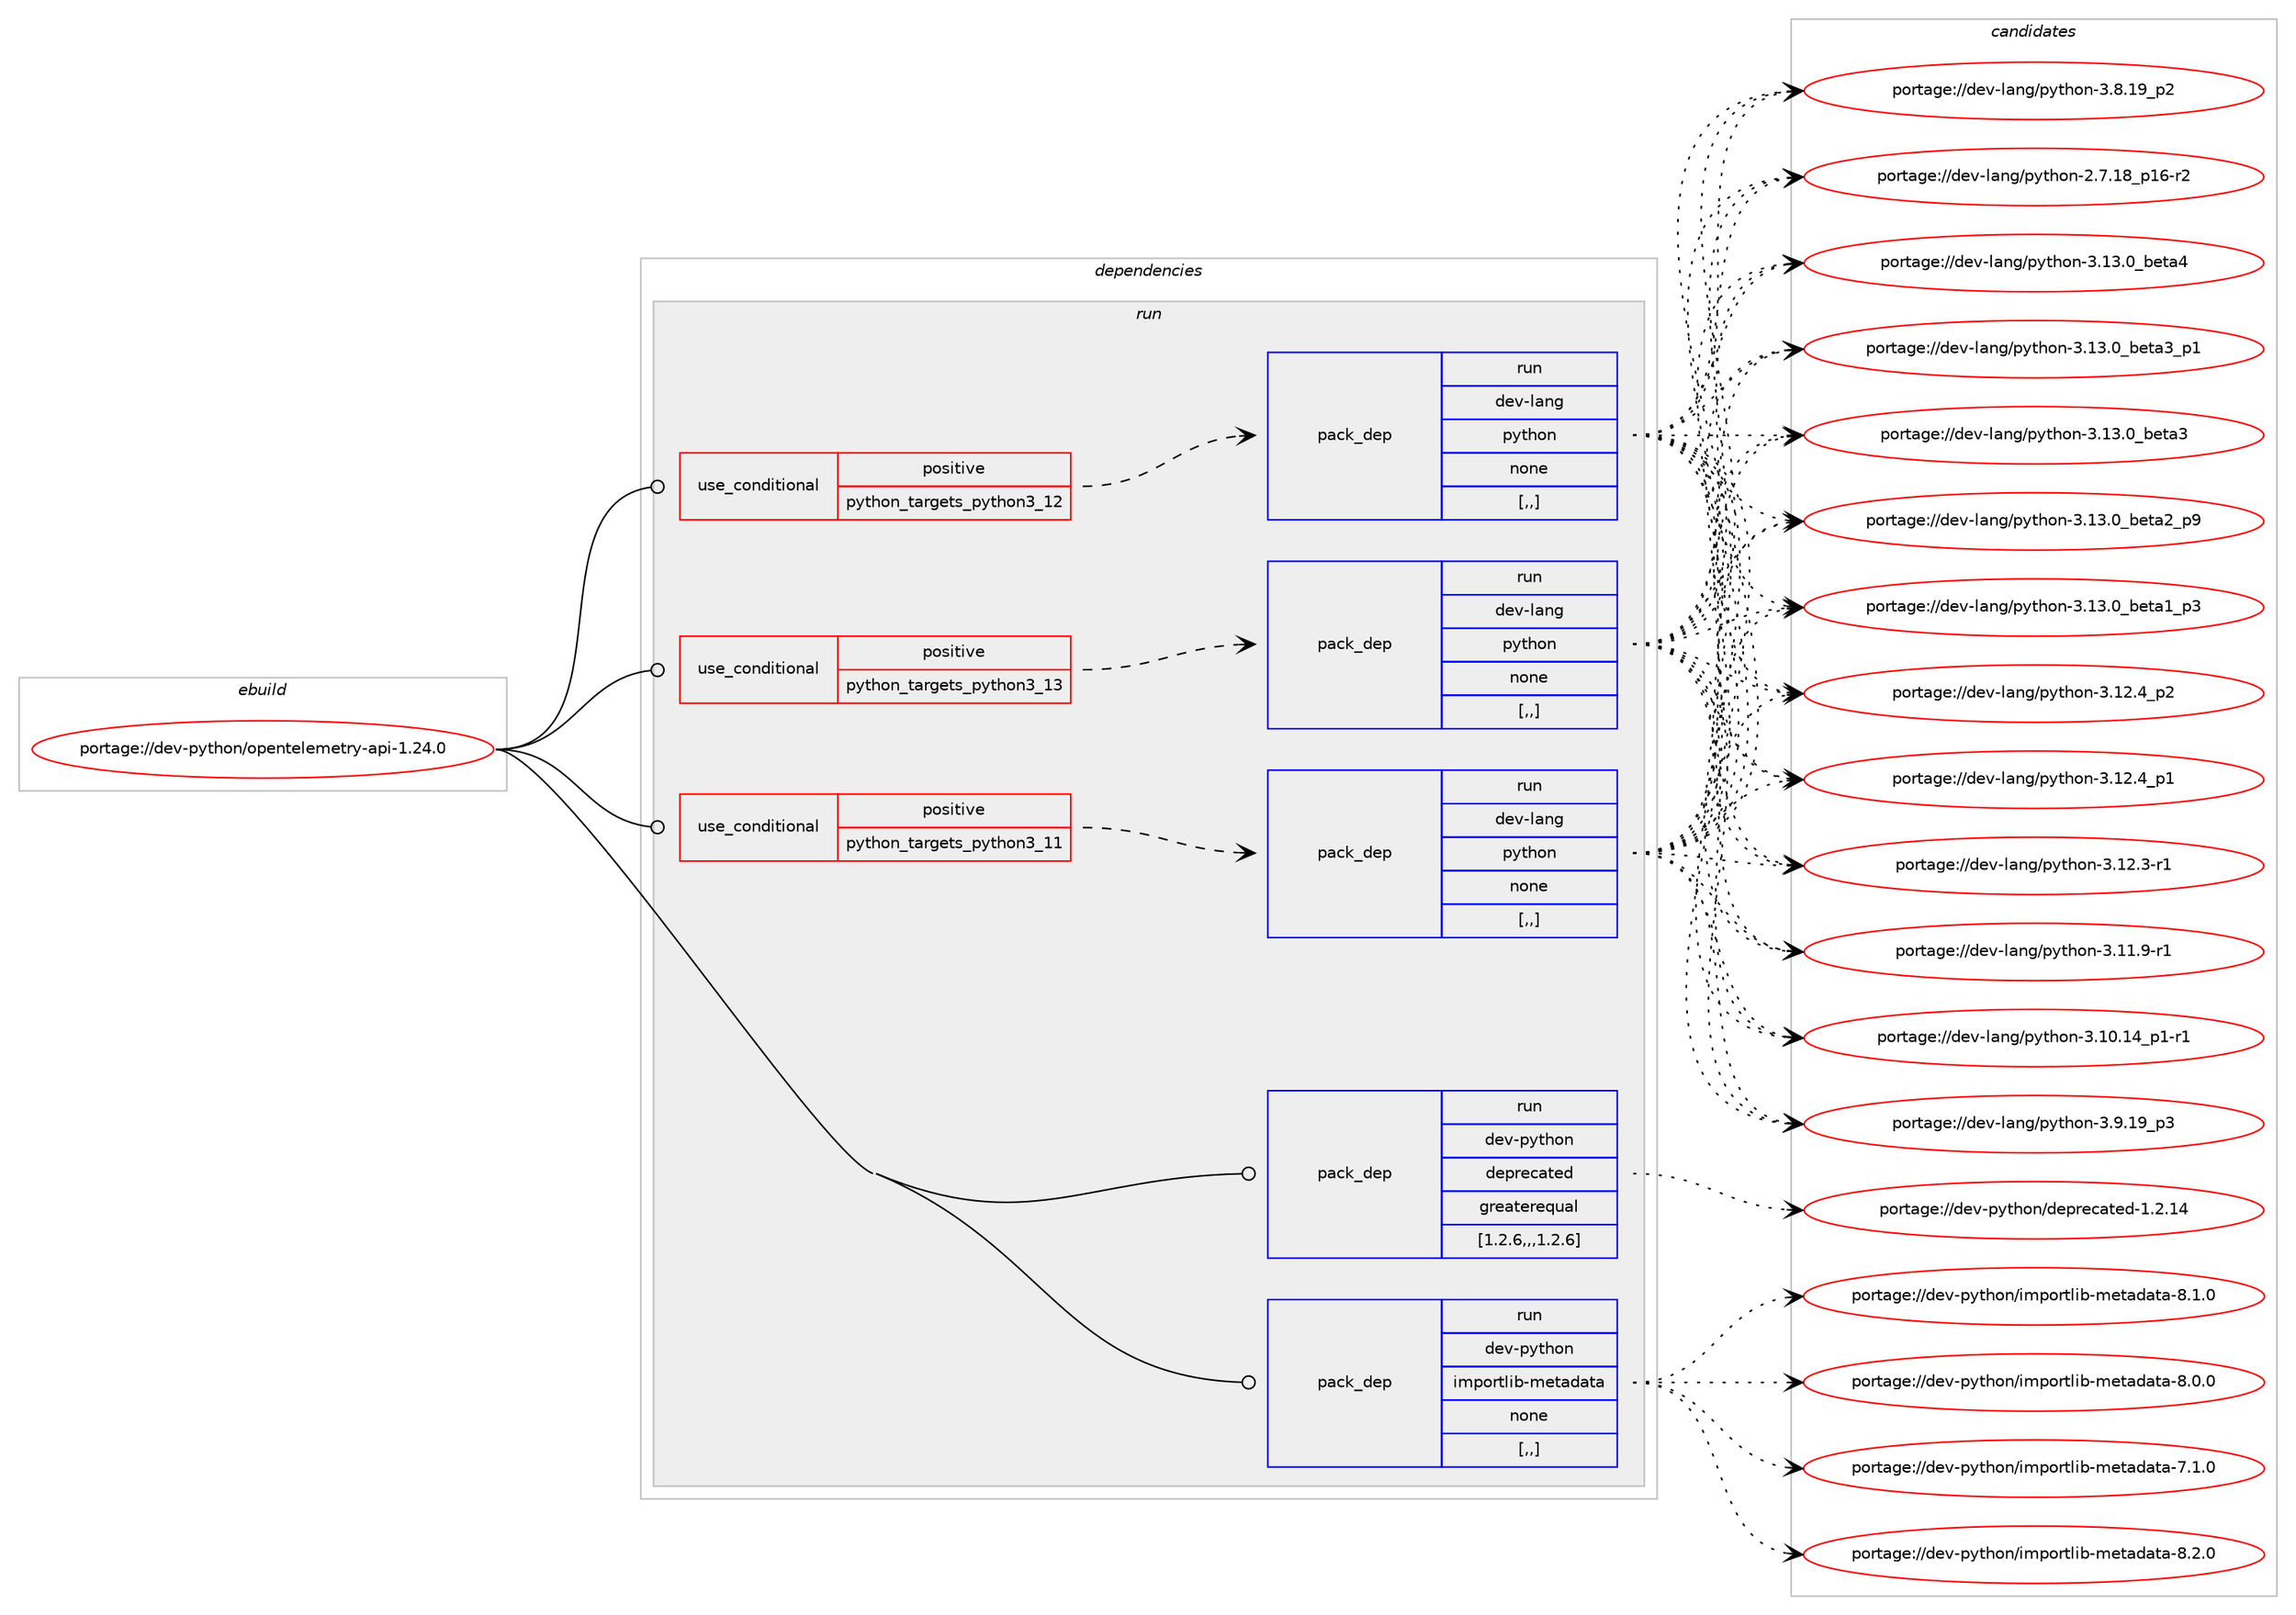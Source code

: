 digraph prolog {

# *************
# Graph options
# *************

newrank=true;
concentrate=true;
compound=true;
graph [rankdir=LR,fontname=Helvetica,fontsize=10,ranksep=1.5];#, ranksep=2.5, nodesep=0.2];
edge  [arrowhead=vee];
node  [fontname=Helvetica,fontsize=10];

# **********
# The ebuild
# **********

subgraph cluster_leftcol {
color=gray;
label=<<i>ebuild</i>>;
id [label="portage://dev-python/opentelemetry-api-1.24.0", color=red, width=4, href="../dev-python/opentelemetry-api-1.24.0.svg"];
}

# ****************
# The dependencies
# ****************

subgraph cluster_midcol {
color=gray;
label=<<i>dependencies</i>>;
subgraph cluster_compile {
fillcolor="#eeeeee";
style=filled;
label=<<i>compile</i>>;
}
subgraph cluster_compileandrun {
fillcolor="#eeeeee";
style=filled;
label=<<i>compile and run</i>>;
}
subgraph cluster_run {
fillcolor="#eeeeee";
style=filled;
label=<<i>run</i>>;
subgraph cond35528 {
dependency153245 [label=<<TABLE BORDER="0" CELLBORDER="1" CELLSPACING="0" CELLPADDING="4"><TR><TD ROWSPAN="3" CELLPADDING="10">use_conditional</TD></TR><TR><TD>positive</TD></TR><TR><TD>python_targets_python3_11</TD></TR></TABLE>>, shape=none, color=red];
subgraph pack116467 {
dependency153246 [label=<<TABLE BORDER="0" CELLBORDER="1" CELLSPACING="0" CELLPADDING="4" WIDTH="220"><TR><TD ROWSPAN="6" CELLPADDING="30">pack_dep</TD></TR><TR><TD WIDTH="110">run</TD></TR><TR><TD>dev-lang</TD></TR><TR><TD>python</TD></TR><TR><TD>none</TD></TR><TR><TD>[,,]</TD></TR></TABLE>>, shape=none, color=blue];
}
dependency153245:e -> dependency153246:w [weight=20,style="dashed",arrowhead="vee"];
}
id:e -> dependency153245:w [weight=20,style="solid",arrowhead="odot"];
subgraph cond35529 {
dependency153247 [label=<<TABLE BORDER="0" CELLBORDER="1" CELLSPACING="0" CELLPADDING="4"><TR><TD ROWSPAN="3" CELLPADDING="10">use_conditional</TD></TR><TR><TD>positive</TD></TR><TR><TD>python_targets_python3_12</TD></TR></TABLE>>, shape=none, color=red];
subgraph pack116468 {
dependency153248 [label=<<TABLE BORDER="0" CELLBORDER="1" CELLSPACING="0" CELLPADDING="4" WIDTH="220"><TR><TD ROWSPAN="6" CELLPADDING="30">pack_dep</TD></TR><TR><TD WIDTH="110">run</TD></TR><TR><TD>dev-lang</TD></TR><TR><TD>python</TD></TR><TR><TD>none</TD></TR><TR><TD>[,,]</TD></TR></TABLE>>, shape=none, color=blue];
}
dependency153247:e -> dependency153248:w [weight=20,style="dashed",arrowhead="vee"];
}
id:e -> dependency153247:w [weight=20,style="solid",arrowhead="odot"];
subgraph cond35530 {
dependency153249 [label=<<TABLE BORDER="0" CELLBORDER="1" CELLSPACING="0" CELLPADDING="4"><TR><TD ROWSPAN="3" CELLPADDING="10">use_conditional</TD></TR><TR><TD>positive</TD></TR><TR><TD>python_targets_python3_13</TD></TR></TABLE>>, shape=none, color=red];
subgraph pack116469 {
dependency153250 [label=<<TABLE BORDER="0" CELLBORDER="1" CELLSPACING="0" CELLPADDING="4" WIDTH="220"><TR><TD ROWSPAN="6" CELLPADDING="30">pack_dep</TD></TR><TR><TD WIDTH="110">run</TD></TR><TR><TD>dev-lang</TD></TR><TR><TD>python</TD></TR><TR><TD>none</TD></TR><TR><TD>[,,]</TD></TR></TABLE>>, shape=none, color=blue];
}
dependency153249:e -> dependency153250:w [weight=20,style="dashed",arrowhead="vee"];
}
id:e -> dependency153249:w [weight=20,style="solid",arrowhead="odot"];
subgraph pack116470 {
dependency153251 [label=<<TABLE BORDER="0" CELLBORDER="1" CELLSPACING="0" CELLPADDING="4" WIDTH="220"><TR><TD ROWSPAN="6" CELLPADDING="30">pack_dep</TD></TR><TR><TD WIDTH="110">run</TD></TR><TR><TD>dev-python</TD></TR><TR><TD>deprecated</TD></TR><TR><TD>greaterequal</TD></TR><TR><TD>[1.2.6,,,1.2.6]</TD></TR></TABLE>>, shape=none, color=blue];
}
id:e -> dependency153251:w [weight=20,style="solid",arrowhead="odot"];
subgraph pack116471 {
dependency153252 [label=<<TABLE BORDER="0" CELLBORDER="1" CELLSPACING="0" CELLPADDING="4" WIDTH="220"><TR><TD ROWSPAN="6" CELLPADDING="30">pack_dep</TD></TR><TR><TD WIDTH="110">run</TD></TR><TR><TD>dev-python</TD></TR><TR><TD>importlib-metadata</TD></TR><TR><TD>none</TD></TR><TR><TD>[,,]</TD></TR></TABLE>>, shape=none, color=blue];
}
id:e -> dependency153252:w [weight=20,style="solid",arrowhead="odot"];
}
}

# **************
# The candidates
# **************

subgraph cluster_choices {
rank=same;
color=gray;
label=<<i>candidates</i>>;

subgraph choice116467 {
color=black;
nodesep=1;
choice1001011184510897110103471121211161041111104551464951464895981011169752 [label="portage://dev-lang/python-3.13.0_beta4", color=red, width=4,href="../dev-lang/python-3.13.0_beta4.svg"];
choice10010111845108971101034711212111610411111045514649514648959810111697519511249 [label="portage://dev-lang/python-3.13.0_beta3_p1", color=red, width=4,href="../dev-lang/python-3.13.0_beta3_p1.svg"];
choice1001011184510897110103471121211161041111104551464951464895981011169751 [label="portage://dev-lang/python-3.13.0_beta3", color=red, width=4,href="../dev-lang/python-3.13.0_beta3.svg"];
choice10010111845108971101034711212111610411111045514649514648959810111697509511257 [label="portage://dev-lang/python-3.13.0_beta2_p9", color=red, width=4,href="../dev-lang/python-3.13.0_beta2_p9.svg"];
choice10010111845108971101034711212111610411111045514649514648959810111697499511251 [label="portage://dev-lang/python-3.13.0_beta1_p3", color=red, width=4,href="../dev-lang/python-3.13.0_beta1_p3.svg"];
choice100101118451089711010347112121116104111110455146495046529511250 [label="portage://dev-lang/python-3.12.4_p2", color=red, width=4,href="../dev-lang/python-3.12.4_p2.svg"];
choice100101118451089711010347112121116104111110455146495046529511249 [label="portage://dev-lang/python-3.12.4_p1", color=red, width=4,href="../dev-lang/python-3.12.4_p1.svg"];
choice100101118451089711010347112121116104111110455146495046514511449 [label="portage://dev-lang/python-3.12.3-r1", color=red, width=4,href="../dev-lang/python-3.12.3-r1.svg"];
choice100101118451089711010347112121116104111110455146494946574511449 [label="portage://dev-lang/python-3.11.9-r1", color=red, width=4,href="../dev-lang/python-3.11.9-r1.svg"];
choice100101118451089711010347112121116104111110455146494846495295112494511449 [label="portage://dev-lang/python-3.10.14_p1-r1", color=red, width=4,href="../dev-lang/python-3.10.14_p1-r1.svg"];
choice100101118451089711010347112121116104111110455146574649579511251 [label="portage://dev-lang/python-3.9.19_p3", color=red, width=4,href="../dev-lang/python-3.9.19_p3.svg"];
choice100101118451089711010347112121116104111110455146564649579511250 [label="portage://dev-lang/python-3.8.19_p2", color=red, width=4,href="../dev-lang/python-3.8.19_p2.svg"];
choice100101118451089711010347112121116104111110455046554649569511249544511450 [label="portage://dev-lang/python-2.7.18_p16-r2", color=red, width=4,href="../dev-lang/python-2.7.18_p16-r2.svg"];
dependency153246:e -> choice1001011184510897110103471121211161041111104551464951464895981011169752:w [style=dotted,weight="100"];
dependency153246:e -> choice10010111845108971101034711212111610411111045514649514648959810111697519511249:w [style=dotted,weight="100"];
dependency153246:e -> choice1001011184510897110103471121211161041111104551464951464895981011169751:w [style=dotted,weight="100"];
dependency153246:e -> choice10010111845108971101034711212111610411111045514649514648959810111697509511257:w [style=dotted,weight="100"];
dependency153246:e -> choice10010111845108971101034711212111610411111045514649514648959810111697499511251:w [style=dotted,weight="100"];
dependency153246:e -> choice100101118451089711010347112121116104111110455146495046529511250:w [style=dotted,weight="100"];
dependency153246:e -> choice100101118451089711010347112121116104111110455146495046529511249:w [style=dotted,weight="100"];
dependency153246:e -> choice100101118451089711010347112121116104111110455146495046514511449:w [style=dotted,weight="100"];
dependency153246:e -> choice100101118451089711010347112121116104111110455146494946574511449:w [style=dotted,weight="100"];
dependency153246:e -> choice100101118451089711010347112121116104111110455146494846495295112494511449:w [style=dotted,weight="100"];
dependency153246:e -> choice100101118451089711010347112121116104111110455146574649579511251:w [style=dotted,weight="100"];
dependency153246:e -> choice100101118451089711010347112121116104111110455146564649579511250:w [style=dotted,weight="100"];
dependency153246:e -> choice100101118451089711010347112121116104111110455046554649569511249544511450:w [style=dotted,weight="100"];
}
subgraph choice116468 {
color=black;
nodesep=1;
choice1001011184510897110103471121211161041111104551464951464895981011169752 [label="portage://dev-lang/python-3.13.0_beta4", color=red, width=4,href="../dev-lang/python-3.13.0_beta4.svg"];
choice10010111845108971101034711212111610411111045514649514648959810111697519511249 [label="portage://dev-lang/python-3.13.0_beta3_p1", color=red, width=4,href="../dev-lang/python-3.13.0_beta3_p1.svg"];
choice1001011184510897110103471121211161041111104551464951464895981011169751 [label="portage://dev-lang/python-3.13.0_beta3", color=red, width=4,href="../dev-lang/python-3.13.0_beta3.svg"];
choice10010111845108971101034711212111610411111045514649514648959810111697509511257 [label="portage://dev-lang/python-3.13.0_beta2_p9", color=red, width=4,href="../dev-lang/python-3.13.0_beta2_p9.svg"];
choice10010111845108971101034711212111610411111045514649514648959810111697499511251 [label="portage://dev-lang/python-3.13.0_beta1_p3", color=red, width=4,href="../dev-lang/python-3.13.0_beta1_p3.svg"];
choice100101118451089711010347112121116104111110455146495046529511250 [label="portage://dev-lang/python-3.12.4_p2", color=red, width=4,href="../dev-lang/python-3.12.4_p2.svg"];
choice100101118451089711010347112121116104111110455146495046529511249 [label="portage://dev-lang/python-3.12.4_p1", color=red, width=4,href="../dev-lang/python-3.12.4_p1.svg"];
choice100101118451089711010347112121116104111110455146495046514511449 [label="portage://dev-lang/python-3.12.3-r1", color=red, width=4,href="../dev-lang/python-3.12.3-r1.svg"];
choice100101118451089711010347112121116104111110455146494946574511449 [label="portage://dev-lang/python-3.11.9-r1", color=red, width=4,href="../dev-lang/python-3.11.9-r1.svg"];
choice100101118451089711010347112121116104111110455146494846495295112494511449 [label="portage://dev-lang/python-3.10.14_p1-r1", color=red, width=4,href="../dev-lang/python-3.10.14_p1-r1.svg"];
choice100101118451089711010347112121116104111110455146574649579511251 [label="portage://dev-lang/python-3.9.19_p3", color=red, width=4,href="../dev-lang/python-3.9.19_p3.svg"];
choice100101118451089711010347112121116104111110455146564649579511250 [label="portage://dev-lang/python-3.8.19_p2", color=red, width=4,href="../dev-lang/python-3.8.19_p2.svg"];
choice100101118451089711010347112121116104111110455046554649569511249544511450 [label="portage://dev-lang/python-2.7.18_p16-r2", color=red, width=4,href="../dev-lang/python-2.7.18_p16-r2.svg"];
dependency153248:e -> choice1001011184510897110103471121211161041111104551464951464895981011169752:w [style=dotted,weight="100"];
dependency153248:e -> choice10010111845108971101034711212111610411111045514649514648959810111697519511249:w [style=dotted,weight="100"];
dependency153248:e -> choice1001011184510897110103471121211161041111104551464951464895981011169751:w [style=dotted,weight="100"];
dependency153248:e -> choice10010111845108971101034711212111610411111045514649514648959810111697509511257:w [style=dotted,weight="100"];
dependency153248:e -> choice10010111845108971101034711212111610411111045514649514648959810111697499511251:w [style=dotted,weight="100"];
dependency153248:e -> choice100101118451089711010347112121116104111110455146495046529511250:w [style=dotted,weight="100"];
dependency153248:e -> choice100101118451089711010347112121116104111110455146495046529511249:w [style=dotted,weight="100"];
dependency153248:e -> choice100101118451089711010347112121116104111110455146495046514511449:w [style=dotted,weight="100"];
dependency153248:e -> choice100101118451089711010347112121116104111110455146494946574511449:w [style=dotted,weight="100"];
dependency153248:e -> choice100101118451089711010347112121116104111110455146494846495295112494511449:w [style=dotted,weight="100"];
dependency153248:e -> choice100101118451089711010347112121116104111110455146574649579511251:w [style=dotted,weight="100"];
dependency153248:e -> choice100101118451089711010347112121116104111110455146564649579511250:w [style=dotted,weight="100"];
dependency153248:e -> choice100101118451089711010347112121116104111110455046554649569511249544511450:w [style=dotted,weight="100"];
}
subgraph choice116469 {
color=black;
nodesep=1;
choice1001011184510897110103471121211161041111104551464951464895981011169752 [label="portage://dev-lang/python-3.13.0_beta4", color=red, width=4,href="../dev-lang/python-3.13.0_beta4.svg"];
choice10010111845108971101034711212111610411111045514649514648959810111697519511249 [label="portage://dev-lang/python-3.13.0_beta3_p1", color=red, width=4,href="../dev-lang/python-3.13.0_beta3_p1.svg"];
choice1001011184510897110103471121211161041111104551464951464895981011169751 [label="portage://dev-lang/python-3.13.0_beta3", color=red, width=4,href="../dev-lang/python-3.13.0_beta3.svg"];
choice10010111845108971101034711212111610411111045514649514648959810111697509511257 [label="portage://dev-lang/python-3.13.0_beta2_p9", color=red, width=4,href="../dev-lang/python-3.13.0_beta2_p9.svg"];
choice10010111845108971101034711212111610411111045514649514648959810111697499511251 [label="portage://dev-lang/python-3.13.0_beta1_p3", color=red, width=4,href="../dev-lang/python-3.13.0_beta1_p3.svg"];
choice100101118451089711010347112121116104111110455146495046529511250 [label="portage://dev-lang/python-3.12.4_p2", color=red, width=4,href="../dev-lang/python-3.12.4_p2.svg"];
choice100101118451089711010347112121116104111110455146495046529511249 [label="portage://dev-lang/python-3.12.4_p1", color=red, width=4,href="../dev-lang/python-3.12.4_p1.svg"];
choice100101118451089711010347112121116104111110455146495046514511449 [label="portage://dev-lang/python-3.12.3-r1", color=red, width=4,href="../dev-lang/python-3.12.3-r1.svg"];
choice100101118451089711010347112121116104111110455146494946574511449 [label="portage://dev-lang/python-3.11.9-r1", color=red, width=4,href="../dev-lang/python-3.11.9-r1.svg"];
choice100101118451089711010347112121116104111110455146494846495295112494511449 [label="portage://dev-lang/python-3.10.14_p1-r1", color=red, width=4,href="../dev-lang/python-3.10.14_p1-r1.svg"];
choice100101118451089711010347112121116104111110455146574649579511251 [label="portage://dev-lang/python-3.9.19_p3", color=red, width=4,href="../dev-lang/python-3.9.19_p3.svg"];
choice100101118451089711010347112121116104111110455146564649579511250 [label="portage://dev-lang/python-3.8.19_p2", color=red, width=4,href="../dev-lang/python-3.8.19_p2.svg"];
choice100101118451089711010347112121116104111110455046554649569511249544511450 [label="portage://dev-lang/python-2.7.18_p16-r2", color=red, width=4,href="../dev-lang/python-2.7.18_p16-r2.svg"];
dependency153250:e -> choice1001011184510897110103471121211161041111104551464951464895981011169752:w [style=dotted,weight="100"];
dependency153250:e -> choice10010111845108971101034711212111610411111045514649514648959810111697519511249:w [style=dotted,weight="100"];
dependency153250:e -> choice1001011184510897110103471121211161041111104551464951464895981011169751:w [style=dotted,weight="100"];
dependency153250:e -> choice10010111845108971101034711212111610411111045514649514648959810111697509511257:w [style=dotted,weight="100"];
dependency153250:e -> choice10010111845108971101034711212111610411111045514649514648959810111697499511251:w [style=dotted,weight="100"];
dependency153250:e -> choice100101118451089711010347112121116104111110455146495046529511250:w [style=dotted,weight="100"];
dependency153250:e -> choice100101118451089711010347112121116104111110455146495046529511249:w [style=dotted,weight="100"];
dependency153250:e -> choice100101118451089711010347112121116104111110455146495046514511449:w [style=dotted,weight="100"];
dependency153250:e -> choice100101118451089711010347112121116104111110455146494946574511449:w [style=dotted,weight="100"];
dependency153250:e -> choice100101118451089711010347112121116104111110455146494846495295112494511449:w [style=dotted,weight="100"];
dependency153250:e -> choice100101118451089711010347112121116104111110455146574649579511251:w [style=dotted,weight="100"];
dependency153250:e -> choice100101118451089711010347112121116104111110455146564649579511250:w [style=dotted,weight="100"];
dependency153250:e -> choice100101118451089711010347112121116104111110455046554649569511249544511450:w [style=dotted,weight="100"];
}
subgraph choice116470 {
color=black;
nodesep=1;
choice1001011184511212111610411111047100101112114101999711610110045494650464952 [label="portage://dev-python/deprecated-1.2.14", color=red, width=4,href="../dev-python/deprecated-1.2.14.svg"];
dependency153251:e -> choice1001011184511212111610411111047100101112114101999711610110045494650464952:w [style=dotted,weight="100"];
}
subgraph choice116471 {
color=black;
nodesep=1;
choice10010111845112121116104111110471051091121111141161081059845109101116971009711697455646504648 [label="portage://dev-python/importlib-metadata-8.2.0", color=red, width=4,href="../dev-python/importlib-metadata-8.2.0.svg"];
choice10010111845112121116104111110471051091121111141161081059845109101116971009711697455646494648 [label="portage://dev-python/importlib-metadata-8.1.0", color=red, width=4,href="../dev-python/importlib-metadata-8.1.0.svg"];
choice10010111845112121116104111110471051091121111141161081059845109101116971009711697455646484648 [label="portage://dev-python/importlib-metadata-8.0.0", color=red, width=4,href="../dev-python/importlib-metadata-8.0.0.svg"];
choice10010111845112121116104111110471051091121111141161081059845109101116971009711697455546494648 [label="portage://dev-python/importlib-metadata-7.1.0", color=red, width=4,href="../dev-python/importlib-metadata-7.1.0.svg"];
dependency153252:e -> choice10010111845112121116104111110471051091121111141161081059845109101116971009711697455646504648:w [style=dotted,weight="100"];
dependency153252:e -> choice10010111845112121116104111110471051091121111141161081059845109101116971009711697455646494648:w [style=dotted,weight="100"];
dependency153252:e -> choice10010111845112121116104111110471051091121111141161081059845109101116971009711697455646484648:w [style=dotted,weight="100"];
dependency153252:e -> choice10010111845112121116104111110471051091121111141161081059845109101116971009711697455546494648:w [style=dotted,weight="100"];
}
}

}
